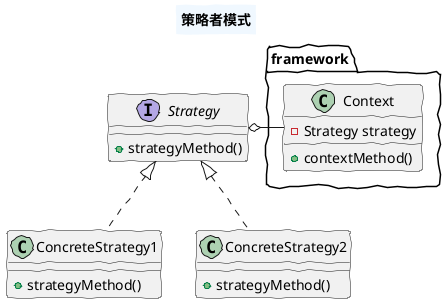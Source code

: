 @startuml

skinparam handwritten true
skinparam titleBorderThickness 2
skinparam titleBackgroundColor AliceBlue

title
    策略者模式
end title

interface Strategy{
    + strategyMethod()
}

class ConcreteStrategy1 implements Strategy{
    + strategyMethod()
}

class ConcreteStrategy2 implements Strategy{
    + strategyMethod()
}

class framework.Context{
    - Strategy strategy
    + contextMethod()
}

framework.Context -left-o Strategy

@enduml